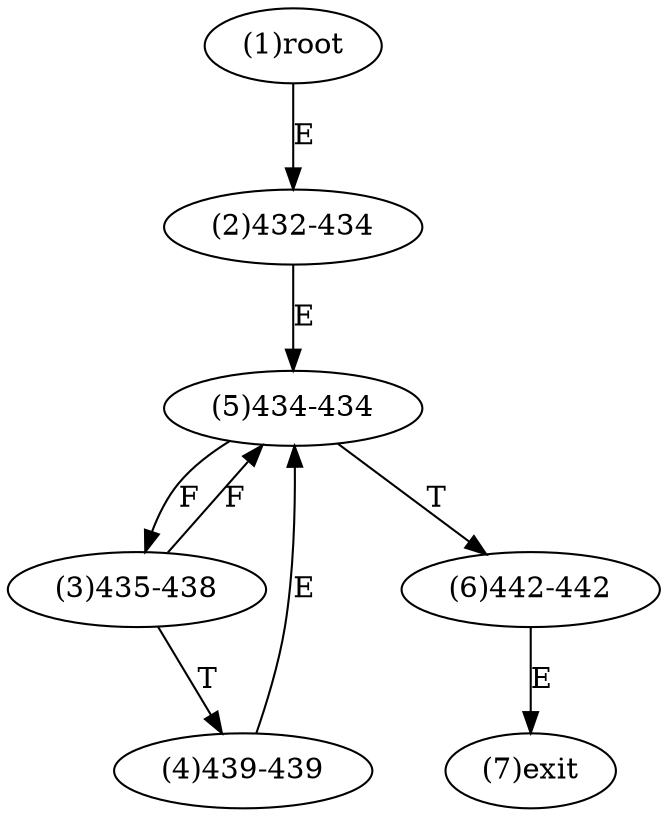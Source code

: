 digraph "" { 
1[ label="(1)root"];
2[ label="(2)432-434"];
3[ label="(3)435-438"];
4[ label="(4)439-439"];
5[ label="(5)434-434"];
6[ label="(6)442-442"];
7[ label="(7)exit"];
1->2[ label="E"];
2->5[ label="E"];
3->5[ label="F"];
3->4[ label="T"];
4->5[ label="E"];
5->3[ label="F"];
5->6[ label="T"];
6->7[ label="E"];
}